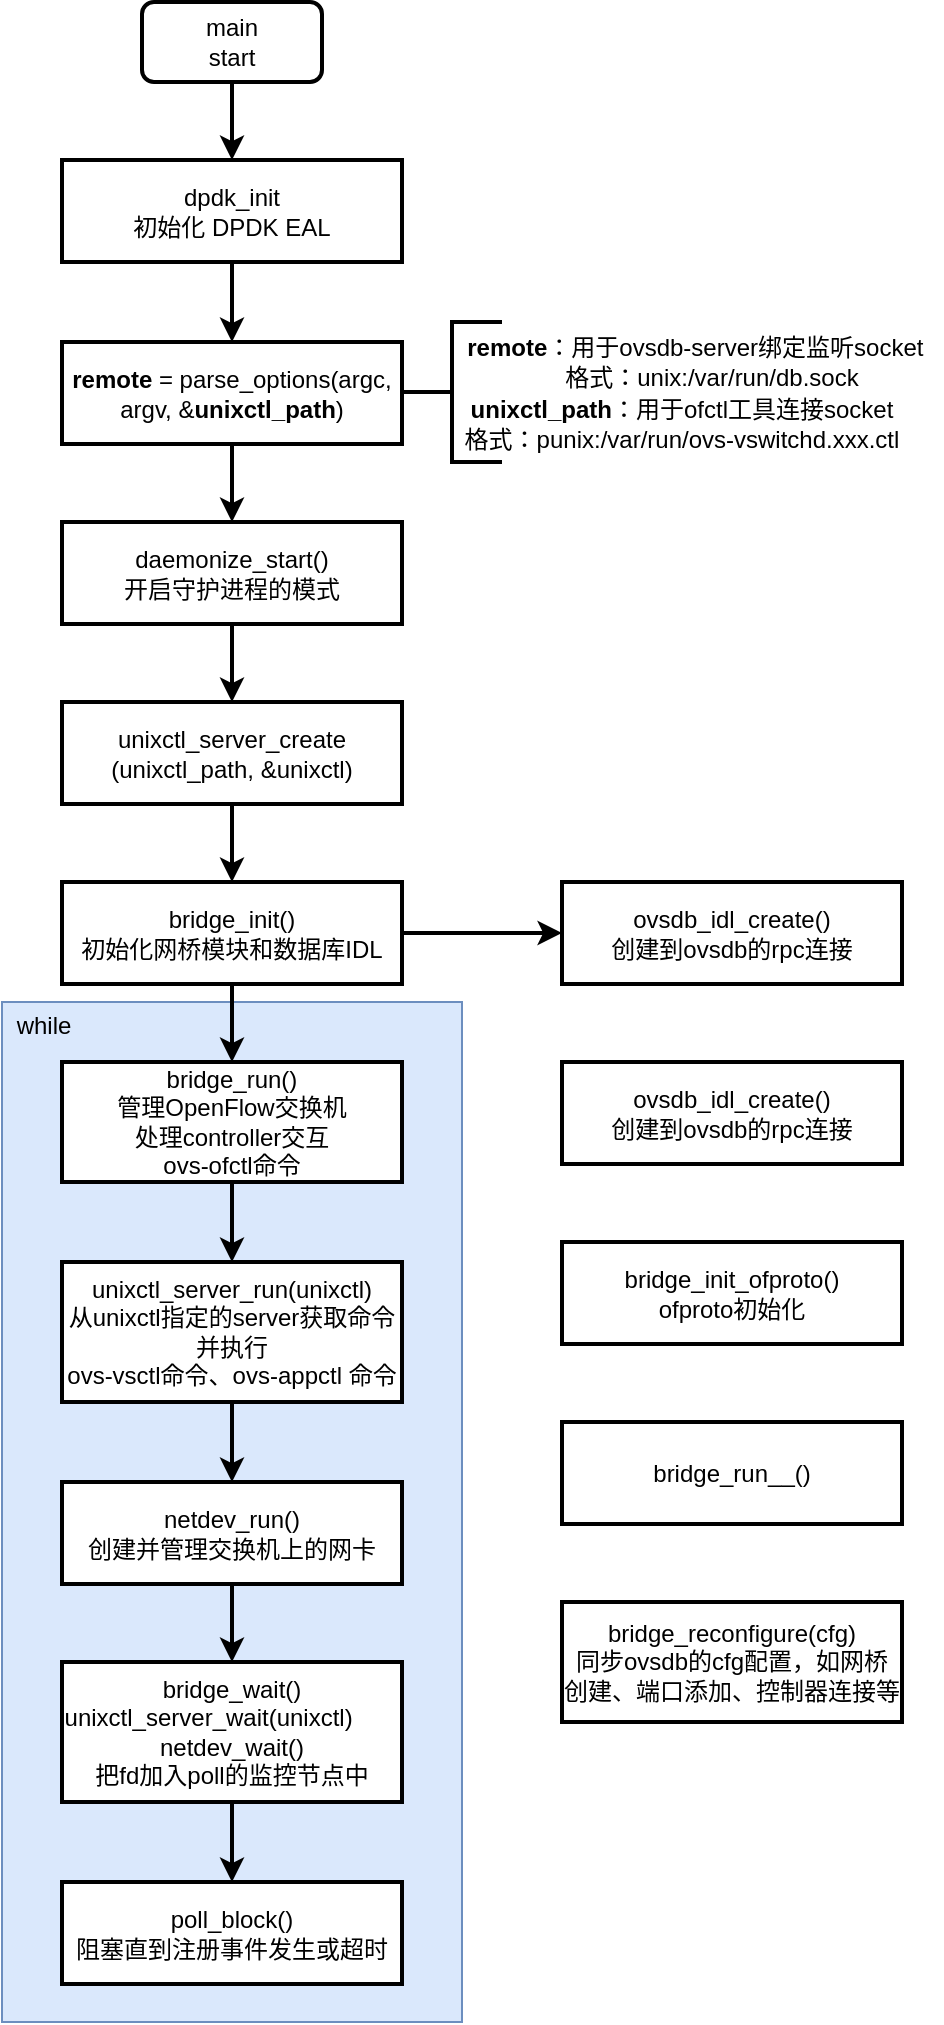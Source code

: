 <mxfile version="13.0.3" type="github">
  <diagram id="ihJu1DWnwihbSEFNtqEI" name="Page-1">
    <mxGraphModel dx="1102" dy="582" grid="1" gridSize="10" guides="1" tooltips="1" connect="1" arrows="1" fold="1" page="1" pageScale="1" pageWidth="827" pageHeight="1169" math="0" shadow="0">
      <root>
        <mxCell id="0" />
        <mxCell id="1" parent="0" />
        <mxCell id="BMNEKtwipUOnqceKjnj8-20" value="" style="rounded=0;whiteSpace=wrap;html=1;fillColor=#dae8fc;strokeColor=#6c8ebf;" vertex="1" parent="1">
          <mxGeometry x="10" y="600" width="230" height="510" as="geometry" />
        </mxCell>
        <mxCell id="JYWtORsffVGc5inKnlNg-9" style="edgeStyle=orthogonalEdgeStyle;rounded=0;orthogonalLoop=1;jettySize=auto;html=1;exitX=0.5;exitY=1;exitDx=0;exitDy=0;strokeWidth=2;" parent="1" source="JYWtORsffVGc5inKnlNg-2" target="JYWtORsffVGc5inKnlNg-5" edge="1">
          <mxGeometry relative="1" as="geometry" />
        </mxCell>
        <mxCell id="JYWtORsffVGc5inKnlNg-2" value="main&lt;br&gt;start" style="rounded=1;whiteSpace=wrap;html=1;strokeWidth=2;" parent="1" vertex="1">
          <mxGeometry x="80" y="100" width="90" height="40" as="geometry" />
        </mxCell>
        <mxCell id="JYWtORsffVGc5inKnlNg-8" style="edgeStyle=orthogonalEdgeStyle;rounded=0;orthogonalLoop=1;jettySize=auto;html=1;exitX=0.5;exitY=1;exitDx=0;exitDy=0;entryX=0.5;entryY=0;entryDx=0;entryDy=0;strokeWidth=2;" parent="1" source="JYWtORsffVGc5inKnlNg-5" target="JYWtORsffVGc5inKnlNg-6" edge="1">
          <mxGeometry relative="1" as="geometry" />
        </mxCell>
        <mxCell id="JYWtORsffVGc5inKnlNg-5" value="dpdk_init&lt;br&gt;初始化 DPDK EAL" style="rounded=0;whiteSpace=wrap;html=1;strokeWidth=2;" parent="1" vertex="1">
          <mxGeometry x="40" y="179" width="170" height="51" as="geometry" />
        </mxCell>
        <mxCell id="BMNEKtwipUOnqceKjnj8-7" style="edgeStyle=orthogonalEdgeStyle;rounded=0;orthogonalLoop=1;jettySize=auto;html=1;exitX=0.5;exitY=1;exitDx=0;exitDy=0;entryX=0.5;entryY=0;entryDx=0;entryDy=0;strokeWidth=2;" edge="1" parent="1" source="JYWtORsffVGc5inKnlNg-6" target="BMNEKtwipUOnqceKjnj8-4">
          <mxGeometry relative="1" as="geometry" />
        </mxCell>
        <mxCell id="JYWtORsffVGc5inKnlNg-6" value="&lt;b&gt;remote&lt;/b&gt; = parse_options(argc, argv, &amp;amp;&lt;b&gt;unixctl_path&lt;/b&gt;)" style="rounded=0;whiteSpace=wrap;html=1;strokeWidth=2;" parent="1" vertex="1">
          <mxGeometry x="40" y="270" width="170" height="51" as="geometry" />
        </mxCell>
        <mxCell id="BMNEKtwipUOnqceKjnj8-1" value="" style="strokeWidth=2;html=1;shape=mxgraph.flowchart.annotation_2;align=left;labelPosition=right;pointerEvents=1;" vertex="1" parent="1">
          <mxGeometry x="210" y="260" width="50" height="70" as="geometry" />
        </mxCell>
        <mxCell id="BMNEKtwipUOnqceKjnj8-2" value="&lt;b&gt;remote&lt;/b&gt;：&lt;span&gt;用于ovsdb-server绑定监听socket&amp;nbsp;&amp;nbsp;&lt;br&gt;&lt;/span&gt;&lt;span&gt;&amp;nbsp; &amp;nbsp;格式：unix:/var/run/db.sock&lt;/span&gt;&lt;span&gt;&lt;br&gt;&lt;/span&gt;" style="text;html=1;strokeColor=none;fillColor=none;align=center;verticalAlign=middle;whiteSpace=wrap;rounded=0;" vertex="1" parent="1">
          <mxGeometry x="240" y="270" width="240" height="20" as="geometry" />
        </mxCell>
        <mxCell id="BMNEKtwipUOnqceKjnj8-3" value="&lt;div&gt;&lt;b&gt;unixctl_path&lt;/b&gt;：用于ofctl工具连接socket&lt;br&gt;&lt;span&gt;格式：punix:/var/run/ovs-vswitchd.xxx.ctl&lt;/span&gt;&lt;/div&gt;" style="text;html=1;strokeColor=none;fillColor=none;align=center;verticalAlign=middle;whiteSpace=wrap;rounded=0;" vertex="1" parent="1">
          <mxGeometry x="240" y="301" width="220" height="20" as="geometry" />
        </mxCell>
        <mxCell id="BMNEKtwipUOnqceKjnj8-8" style="edgeStyle=orthogonalEdgeStyle;rounded=0;orthogonalLoop=1;jettySize=auto;html=1;exitX=0.5;exitY=1;exitDx=0;exitDy=0;entryX=0.5;entryY=0;entryDx=0;entryDy=0;strokeWidth=2;" edge="1" parent="1" source="BMNEKtwipUOnqceKjnj8-4" target="BMNEKtwipUOnqceKjnj8-5">
          <mxGeometry relative="1" as="geometry" />
        </mxCell>
        <mxCell id="BMNEKtwipUOnqceKjnj8-4" value="daemonize_start()&lt;br&gt;开启守护进程的模式" style="rounded=0;whiteSpace=wrap;html=1;strokeWidth=2;" vertex="1" parent="1">
          <mxGeometry x="40" y="360" width="170" height="51" as="geometry" />
        </mxCell>
        <mxCell id="BMNEKtwipUOnqceKjnj8-9" style="edgeStyle=orthogonalEdgeStyle;rounded=0;orthogonalLoop=1;jettySize=auto;html=1;exitX=0.5;exitY=1;exitDx=0;exitDy=0;entryX=0.5;entryY=0;entryDx=0;entryDy=0;strokeWidth=2;" edge="1" parent="1" source="BMNEKtwipUOnqceKjnj8-5" target="BMNEKtwipUOnqceKjnj8-6">
          <mxGeometry relative="1" as="geometry" />
        </mxCell>
        <mxCell id="BMNEKtwipUOnqceKjnj8-5" value="unixctl_server_create&lt;br&gt;(unixctl_path, &amp;amp;unixctl)" style="rounded=0;whiteSpace=wrap;html=1;strokeWidth=2;" vertex="1" parent="1">
          <mxGeometry x="40" y="450" width="170" height="51" as="geometry" />
        </mxCell>
        <mxCell id="BMNEKtwipUOnqceKjnj8-15" style="edgeStyle=orthogonalEdgeStyle;rounded=0;orthogonalLoop=1;jettySize=auto;html=1;exitX=0.5;exitY=1;exitDx=0;exitDy=0;entryX=0.5;entryY=0;entryDx=0;entryDy=0;strokeWidth=2;" edge="1" parent="1" source="BMNEKtwipUOnqceKjnj8-6" target="BMNEKtwipUOnqceKjnj8-10">
          <mxGeometry relative="1" as="geometry" />
        </mxCell>
        <mxCell id="BMNEKtwipUOnqceKjnj8-23" style="edgeStyle=orthogonalEdgeStyle;rounded=0;orthogonalLoop=1;jettySize=auto;html=1;exitX=1;exitY=0.5;exitDx=0;exitDy=0;strokeWidth=2;" edge="1" parent="1" source="BMNEKtwipUOnqceKjnj8-6" target="BMNEKtwipUOnqceKjnj8-22">
          <mxGeometry relative="1" as="geometry" />
        </mxCell>
        <mxCell id="BMNEKtwipUOnqceKjnj8-6" value="bridge_init()&lt;br&gt;初始化网桥模块和数据库IDL" style="rounded=0;whiteSpace=wrap;html=1;strokeWidth=2;" vertex="1" parent="1">
          <mxGeometry x="40" y="540" width="170" height="51" as="geometry" />
        </mxCell>
        <mxCell id="BMNEKtwipUOnqceKjnj8-16" style="edgeStyle=orthogonalEdgeStyle;rounded=0;orthogonalLoop=1;jettySize=auto;html=1;exitX=0.5;exitY=1;exitDx=0;exitDy=0;entryX=0.5;entryY=0;entryDx=0;entryDy=0;strokeWidth=2;" edge="1" parent="1" source="BMNEKtwipUOnqceKjnj8-10" target="BMNEKtwipUOnqceKjnj8-11">
          <mxGeometry relative="1" as="geometry" />
        </mxCell>
        <mxCell id="BMNEKtwipUOnqceKjnj8-10" value="bridge_run()&lt;br&gt;管理OpenFlow交换机&lt;br&gt;处理controller交互&lt;br&gt;ovs-ofctl命令" style="rounded=0;whiteSpace=wrap;html=1;strokeWidth=2;" vertex="1" parent="1">
          <mxGeometry x="40" y="630" width="170" height="60" as="geometry" />
        </mxCell>
        <mxCell id="BMNEKtwipUOnqceKjnj8-17" style="edgeStyle=orthogonalEdgeStyle;rounded=0;orthogonalLoop=1;jettySize=auto;html=1;exitX=0.5;exitY=1;exitDx=0;exitDy=0;strokeWidth=2;" edge="1" parent="1" source="BMNEKtwipUOnqceKjnj8-11" target="BMNEKtwipUOnqceKjnj8-12">
          <mxGeometry relative="1" as="geometry" />
        </mxCell>
        <mxCell id="BMNEKtwipUOnqceKjnj8-11" value="unixctl_server_run(unixctl)&lt;br&gt;从unixctl指定的server获取命令并执行&lt;br&gt;ovs-vsctl命令、ovs-appctl 命令" style="rounded=0;whiteSpace=wrap;html=1;strokeWidth=2;" vertex="1" parent="1">
          <mxGeometry x="40" y="730" width="170" height="70" as="geometry" />
        </mxCell>
        <mxCell id="BMNEKtwipUOnqceKjnj8-18" style="edgeStyle=orthogonalEdgeStyle;rounded=0;orthogonalLoop=1;jettySize=auto;html=1;exitX=0.5;exitY=1;exitDx=0;exitDy=0;entryX=0.5;entryY=0;entryDx=0;entryDy=0;strokeWidth=2;" edge="1" parent="1" source="BMNEKtwipUOnqceKjnj8-12" target="BMNEKtwipUOnqceKjnj8-13">
          <mxGeometry relative="1" as="geometry" />
        </mxCell>
        <mxCell id="BMNEKtwipUOnqceKjnj8-12" value="netdev_run()&lt;br&gt;创建并管理交换机上的网卡" style="rounded=0;whiteSpace=wrap;html=1;strokeWidth=2;" vertex="1" parent="1">
          <mxGeometry x="40" y="840" width="170" height="51" as="geometry" />
        </mxCell>
        <mxCell id="BMNEKtwipUOnqceKjnj8-19" style="edgeStyle=orthogonalEdgeStyle;rounded=0;orthogonalLoop=1;jettySize=auto;html=1;exitX=0.5;exitY=1;exitDx=0;exitDy=0;entryX=0.5;entryY=0;entryDx=0;entryDy=0;strokeWidth=2;" edge="1" parent="1" source="BMNEKtwipUOnqceKjnj8-13" target="BMNEKtwipUOnqceKjnj8-14">
          <mxGeometry relative="1" as="geometry" />
        </mxCell>
        <mxCell id="BMNEKtwipUOnqceKjnj8-13" value="&lt;span&gt;bridge_wait()&lt;/span&gt;&lt;br&gt;&lt;div&gt;&lt;span&gt;unixctl_server_wait(unixctl)&lt;/span&gt;&lt;span&gt;&amp;nbsp; &amp;nbsp; &amp;nbsp; &amp;nbsp; netdev_wait()&lt;/span&gt;&lt;/div&gt;&lt;div&gt;把fd加入poll的监控节点中&lt;br&gt;&lt;/div&gt;" style="rounded=0;whiteSpace=wrap;html=1;strokeWidth=2;" vertex="1" parent="1">
          <mxGeometry x="40" y="930" width="170" height="70" as="geometry" />
        </mxCell>
        <mxCell id="BMNEKtwipUOnqceKjnj8-14" value="poll_block()&lt;br&gt;阻塞直到注册事件发生或超时" style="rounded=0;whiteSpace=wrap;html=1;strokeWidth=2;" vertex="1" parent="1">
          <mxGeometry x="40" y="1040" width="170" height="51" as="geometry" />
        </mxCell>
        <mxCell id="BMNEKtwipUOnqceKjnj8-21" value="while" style="text;html=1;strokeColor=none;fillColor=none;align=center;verticalAlign=middle;whiteSpace=wrap;rounded=0;" vertex="1" parent="1">
          <mxGeometry x="11" y="602" width="40" height="20" as="geometry" />
        </mxCell>
        <mxCell id="BMNEKtwipUOnqceKjnj8-22" value="ovsdb_idl_create()&lt;br&gt;创建到ovsdb的rpc连接" style="rounded=0;whiteSpace=wrap;html=1;strokeWidth=2;" vertex="1" parent="1">
          <mxGeometry x="290" y="540" width="170" height="51" as="geometry" />
        </mxCell>
        <mxCell id="BMNEKtwipUOnqceKjnj8-24" value="ovsdb_idl_create()&lt;br&gt;创建到ovsdb的rpc连接" style="rounded=0;whiteSpace=wrap;html=1;strokeWidth=2;" vertex="1" parent="1">
          <mxGeometry x="290" y="630" width="170" height="51" as="geometry" />
        </mxCell>
        <mxCell id="BMNEKtwipUOnqceKjnj8-25" value="bridge_init_ofproto()&lt;br&gt;ofproto初始化" style="rounded=0;whiteSpace=wrap;html=1;strokeWidth=2;" vertex="1" parent="1">
          <mxGeometry x="290" y="720" width="170" height="51" as="geometry" />
        </mxCell>
        <mxCell id="BMNEKtwipUOnqceKjnj8-26" value="bridge_run__()" style="rounded=0;whiteSpace=wrap;html=1;strokeWidth=2;" vertex="1" parent="1">
          <mxGeometry x="290" y="810" width="170" height="51" as="geometry" />
        </mxCell>
        <mxCell id="BMNEKtwipUOnqceKjnj8-29" value="bridge_reconfigure(cfg)&lt;br&gt;同步ovsdb的cfg配置，如网桥创建、端口添加、控制器连接等" style="rounded=0;whiteSpace=wrap;html=1;strokeWidth=2;" vertex="1" parent="1">
          <mxGeometry x="290" y="900" width="170" height="60" as="geometry" />
        </mxCell>
      </root>
    </mxGraphModel>
  </diagram>
</mxfile>
